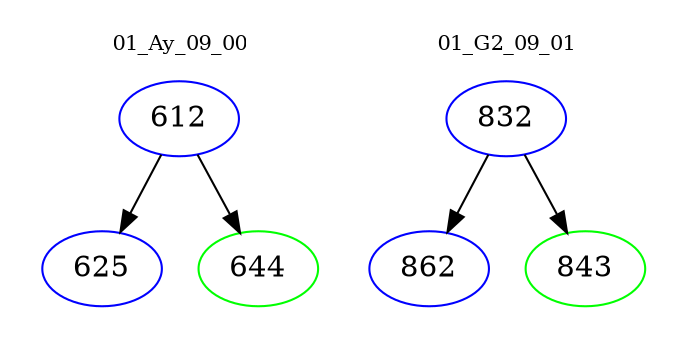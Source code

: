 digraph{
subgraph cluster_0 {
color = white
label = "01_Ay_09_00";
fontsize=10;
T0_612 [label="612", color="blue"]
T0_612 -> T0_625 [color="black"]
T0_625 [label="625", color="blue"]
T0_612 -> T0_644 [color="black"]
T0_644 [label="644", color="green"]
}
subgraph cluster_1 {
color = white
label = "01_G2_09_01";
fontsize=10;
T1_832 [label="832", color="blue"]
T1_832 -> T1_862 [color="black"]
T1_862 [label="862", color="blue"]
T1_832 -> T1_843 [color="black"]
T1_843 [label="843", color="green"]
}
}
